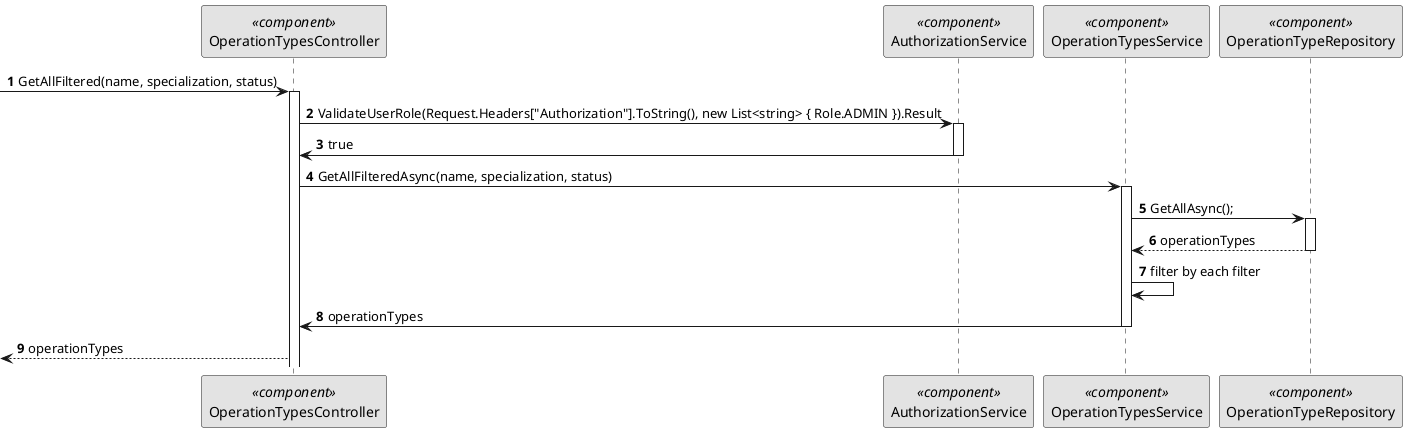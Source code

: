 @startuml 5.1.4
skinparam monochrome true
skinparam packageStyle rectangle
skinparam shadowing false

autonumber

participant "OperationTypesController" as CTRL <<component>>
participant "AuthorizationService" as ASERV <<component>>
participant "OperationTypesService" as SERV <<component>>
participant "OperationTypeRepository" as REPO <<component>>






 -> CTRL: GetAllFiltered(name, specialization, status)
activate CTRL
CTRL -> ASERV: ValidateUserRole(Request.Headers["Authorization"].ToString(), new List<string> { Role.ADMIN }).Result
activate ASERV
ASERV -> CTRL : true
deactivate ASERV
CTRL -> SERV: GetAllFilteredAsync(name, specialization, status)
activate SERV
SERV -> REPO: GetAllAsync();
activate REPO
REPO --> SERV: operationTypes
deactivate REPO
SERV -> SERV : filter by each filter


deactivate REPO
SERV-> CTRL : operationTypes
deactivate SERV

deactivate SERV
<-- CTRL  : operationTypes



@enduml